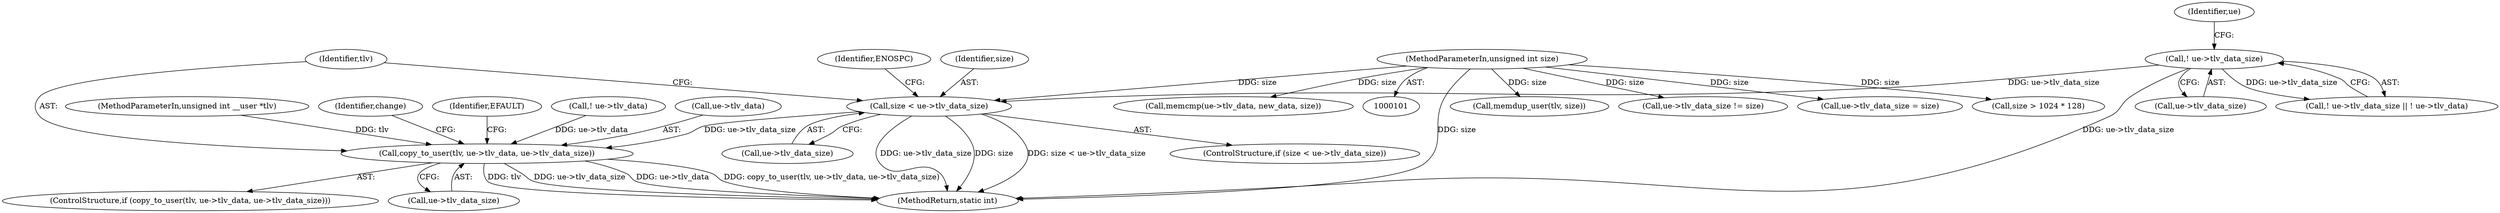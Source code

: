 digraph "1_linux_07f4d9d74a04aa7c72c5dae0ef97565f28f17b92_2@del" {
"1000191" [label="(Call,size < ue->tlv_data_size)"];
"1000104" [label="(MethodParameterIn,unsigned int size)"];
"1000179" [label="(Call,! ue->tlv_data_size)"];
"1000200" [label="(Call,copy_to_user(tlv, ue->tlv_data, ue->tlv_data_size))"];
"1000185" [label="(Identifier,ue)"];
"1000199" [label="(ControlStructure,if (copy_to_user(tlv, ue->tlv_data, ue->tlv_data_size)))"];
"1000198" [label="(Identifier,ENOSPC)"];
"1000200" [label="(Call,copy_to_user(tlv, ue->tlv_data, ue->tlv_data_size))"];
"1000212" [label="(Identifier,change)"];
"1000213" [label="(MethodReturn,static int)"];
"1000210" [label="(Identifier,EFAULT)"];
"1000178" [label="(Call,! ue->tlv_data_size || ! ue->tlv_data)"];
"1000190" [label="(ControlStructure,if (size < ue->tlv_data_size))"];
"1000104" [label="(MethodParameterIn,unsigned int size)"];
"1000134" [label="(Call,memdup_user(tlv, size))"];
"1000145" [label="(Call,ue->tlv_data_size != size)"];
"1000192" [label="(Identifier,size)"];
"1000193" [label="(Call,ue->tlv_data_size)"];
"1000183" [label="(Call,! ue->tlv_data)"];
"1000205" [label="(Call,ue->tlv_data_size)"];
"1000170" [label="(Call,ue->tlv_data_size = size)"];
"1000191" [label="(Call,size < ue->tlv_data_size)"];
"1000179" [label="(Call,! ue->tlv_data_size)"];
"1000124" [label="(Call,size > 1024 * 128)"];
"1000202" [label="(Call,ue->tlv_data)"];
"1000201" [label="(Identifier,tlv)"];
"1000105" [label="(MethodParameterIn,unsigned int __user *tlv)"];
"1000180" [label="(Call,ue->tlv_data_size)"];
"1000155" [label="(Call,memcmp(ue->tlv_data, new_data, size))"];
"1000191" -> "1000190"  [label="AST: "];
"1000191" -> "1000193"  [label="CFG: "];
"1000192" -> "1000191"  [label="AST: "];
"1000193" -> "1000191"  [label="AST: "];
"1000198" -> "1000191"  [label="CFG: "];
"1000201" -> "1000191"  [label="CFG: "];
"1000191" -> "1000213"  [label="DDG: size < ue->tlv_data_size"];
"1000191" -> "1000213"  [label="DDG: ue->tlv_data_size"];
"1000191" -> "1000213"  [label="DDG: size"];
"1000104" -> "1000191"  [label="DDG: size"];
"1000179" -> "1000191"  [label="DDG: ue->tlv_data_size"];
"1000191" -> "1000200"  [label="DDG: ue->tlv_data_size"];
"1000104" -> "1000101"  [label="AST: "];
"1000104" -> "1000213"  [label="DDG: size"];
"1000104" -> "1000124"  [label="DDG: size"];
"1000104" -> "1000134"  [label="DDG: size"];
"1000104" -> "1000145"  [label="DDG: size"];
"1000104" -> "1000155"  [label="DDG: size"];
"1000104" -> "1000170"  [label="DDG: size"];
"1000179" -> "1000178"  [label="AST: "];
"1000179" -> "1000180"  [label="CFG: "];
"1000180" -> "1000179"  [label="AST: "];
"1000185" -> "1000179"  [label="CFG: "];
"1000178" -> "1000179"  [label="CFG: "];
"1000179" -> "1000213"  [label="DDG: ue->tlv_data_size"];
"1000179" -> "1000178"  [label="DDG: ue->tlv_data_size"];
"1000200" -> "1000199"  [label="AST: "];
"1000200" -> "1000205"  [label="CFG: "];
"1000201" -> "1000200"  [label="AST: "];
"1000202" -> "1000200"  [label="AST: "];
"1000205" -> "1000200"  [label="AST: "];
"1000210" -> "1000200"  [label="CFG: "];
"1000212" -> "1000200"  [label="CFG: "];
"1000200" -> "1000213"  [label="DDG: copy_to_user(tlv, ue->tlv_data, ue->tlv_data_size)"];
"1000200" -> "1000213"  [label="DDG: tlv"];
"1000200" -> "1000213"  [label="DDG: ue->tlv_data_size"];
"1000200" -> "1000213"  [label="DDG: ue->tlv_data"];
"1000105" -> "1000200"  [label="DDG: tlv"];
"1000183" -> "1000200"  [label="DDG: ue->tlv_data"];
}
